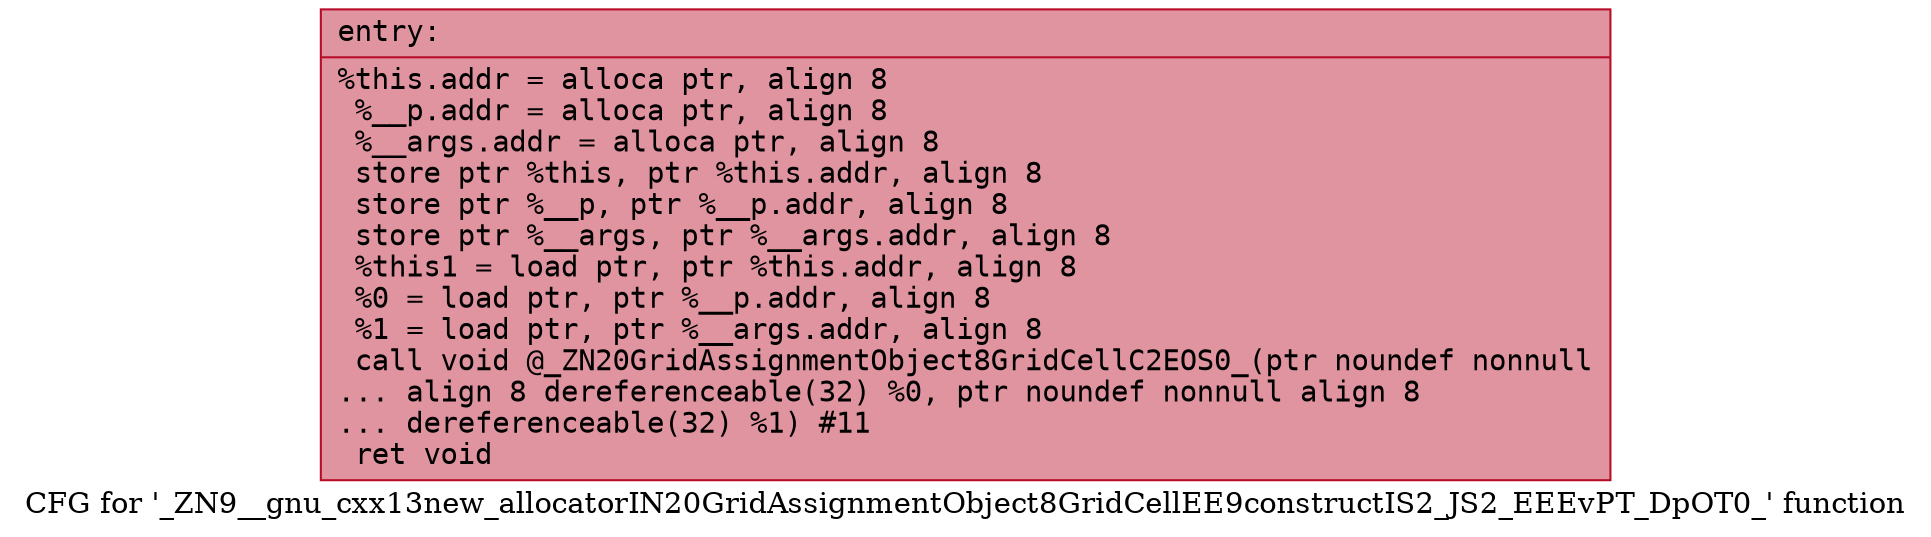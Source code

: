 digraph "CFG for '_ZN9__gnu_cxx13new_allocatorIN20GridAssignmentObject8GridCellEE9constructIS2_JS2_EEEvPT_DpOT0_' function" {
	label="CFG for '_ZN9__gnu_cxx13new_allocatorIN20GridAssignmentObject8GridCellEE9constructIS2_JS2_EEEvPT_DpOT0_' function";

	Node0x56461945b940 [shape=record,color="#b70d28ff", style=filled, fillcolor="#b70d2870" fontname="Courier",label="{entry:\l|  %this.addr = alloca ptr, align 8\l  %__p.addr = alloca ptr, align 8\l  %__args.addr = alloca ptr, align 8\l  store ptr %this, ptr %this.addr, align 8\l  store ptr %__p, ptr %__p.addr, align 8\l  store ptr %__args, ptr %__args.addr, align 8\l  %this1 = load ptr, ptr %this.addr, align 8\l  %0 = load ptr, ptr %__p.addr, align 8\l  %1 = load ptr, ptr %__args.addr, align 8\l  call void @_ZN20GridAssignmentObject8GridCellC2EOS0_(ptr noundef nonnull\l... align 8 dereferenceable(32) %0, ptr noundef nonnull align 8\l... dereferenceable(32) %1) #11\l  ret void\l}"];
}
